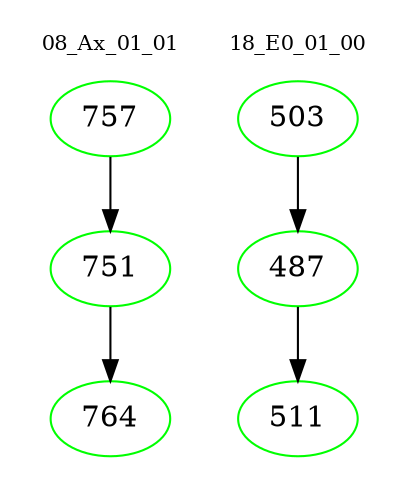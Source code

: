 digraph{
subgraph cluster_0 {
color = white
label = "08_Ax_01_01";
fontsize=10;
T0_757 [label="757", color="green"]
T0_757 -> T0_751 [color="black"]
T0_751 [label="751", color="green"]
T0_751 -> T0_764 [color="black"]
T0_764 [label="764", color="green"]
}
subgraph cluster_1 {
color = white
label = "18_E0_01_00";
fontsize=10;
T1_503 [label="503", color="green"]
T1_503 -> T1_487 [color="black"]
T1_487 [label="487", color="green"]
T1_487 -> T1_511 [color="black"]
T1_511 [label="511", color="green"]
}
}
